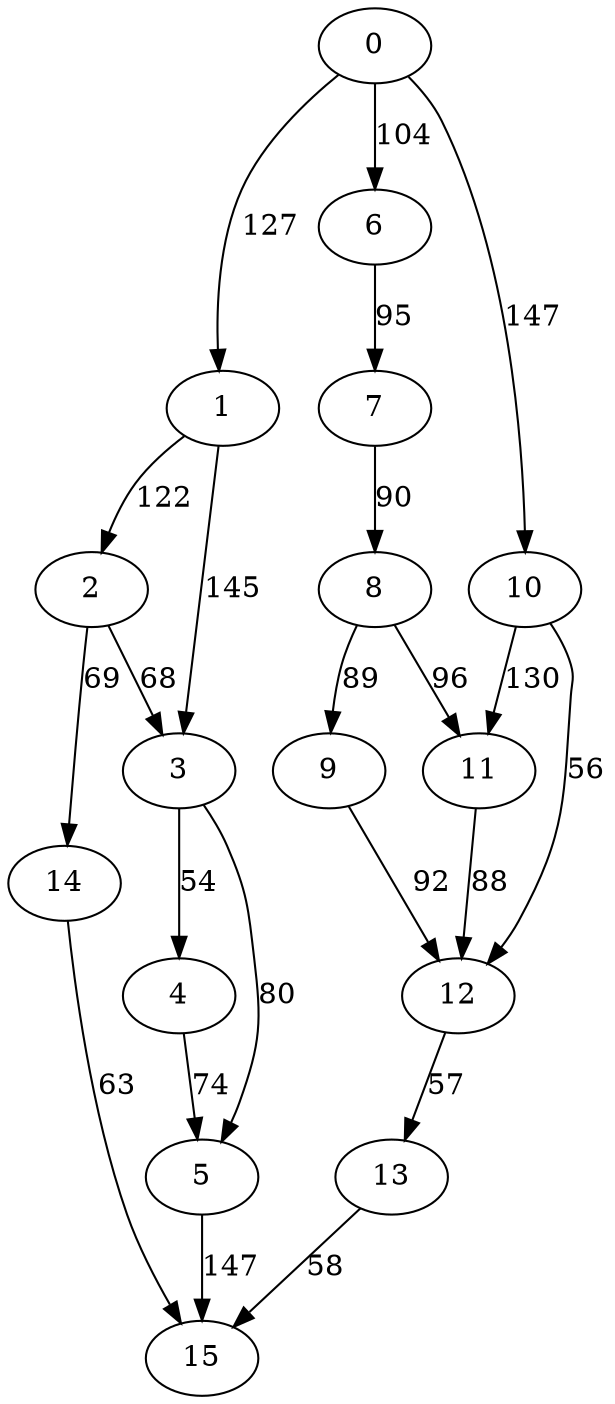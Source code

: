 digraph t20p3r7_15 {
0 -> 1 [ label = 127 ];
0 -> 6 [ label = 104 ];
0 -> 10 [ label = 147 ];
1 -> 2 [ label = 122 ];
1 -> 3 [ label = 145 ];
2 -> 3 [ label = 68 ];
2 -> 14 [ label = 69 ];
3 -> 4 [ label = 54 ];
3 -> 5 [ label = 80 ];
4 -> 5 [ label = 74 ];
5 -> 15 [ label = 147 ];
6 -> 7 [ label = 95 ];
7 -> 8 [ label = 90 ];
8 -> 9 [ label = 89 ];
8 -> 11 [ label = 96 ];
9 -> 12 [ label = 92 ];
10 -> 11 [ label = 130 ];
10 -> 12 [ label = 56 ];
11 -> 12 [ label = 88 ];
12 -> 13 [ label = 57 ];
13 -> 15 [ label = 58 ];
14 -> 15 [ label = 63 ];
 }

